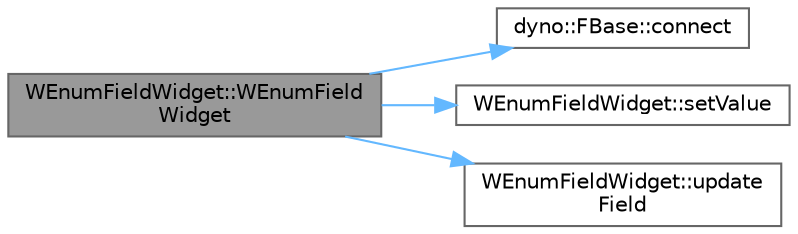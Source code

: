 digraph "WEnumFieldWidget::WEnumFieldWidget"
{
 // LATEX_PDF_SIZE
  bgcolor="transparent";
  edge [fontname=Helvetica,fontsize=10,labelfontname=Helvetica,labelfontsize=10];
  node [fontname=Helvetica,fontsize=10,shape=box,height=0.2,width=0.4];
  rankdir="LR";
  Node1 [id="Node000001",label="WEnumFieldWidget::WEnumField\lWidget",height=0.2,width=0.4,color="gray40", fillcolor="grey60", style="filled", fontcolor="black",tooltip=" "];
  Node1 -> Node2 [id="edge1_Node000001_Node000002",color="steelblue1",style="solid",tooltip=" "];
  Node2 [id="Node000002",label="dyno::FBase::connect",height=0.2,width=0.4,color="grey40", fillcolor="white", style="filled",URL="$classdyno_1_1_f_base.html#ab250579a08a6df9e57074941b3052f53",tooltip=" "];
  Node1 -> Node3 [id="edge2_Node000001_Node000003",color="steelblue1",style="solid",tooltip=" "];
  Node3 [id="Node000003",label="WEnumFieldWidget::setValue",height=0.2,width=0.4,color="grey40", fillcolor="white", style="filled",URL="$class_w_enum_field_widget.html#a22eaec479522e26b115198d6cd4165d9",tooltip=" "];
  Node1 -> Node4 [id="edge3_Node000001_Node000004",color="steelblue1",style="solid",tooltip=" "];
  Node4 [id="Node000004",label="WEnumFieldWidget::update\lField",height=0.2,width=0.4,color="grey40", fillcolor="white", style="filled",URL="$class_w_enum_field_widget.html#a591a8d368ceb9ab673bb63c21c89276e",tooltip=" "];
}
